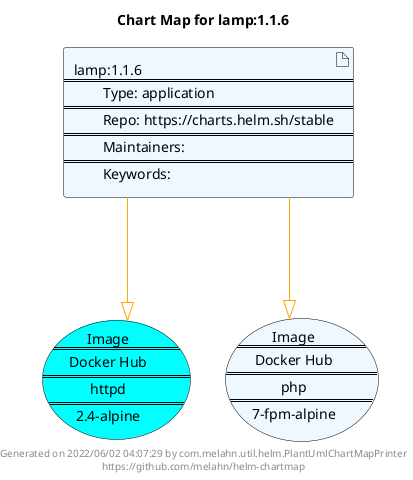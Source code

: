 @startuml
skinparam linetype ortho
skinparam backgroundColor white
skinparam usecaseBorderColor black
skinparam usecaseArrowColor LightSlateGray
skinparam artifactBorderColor black
skinparam artifactArrowColor LightSlateGray

title Chart Map for lamp:1.1.6

'There is one referenced Helm Chart
artifact "lamp:1.1.6\n====\n\tType: application\n====\n\tRepo: https://charts.helm.sh/stable\n====\n\tMaintainers: \n====\n\tKeywords: " as lamp_1_1_6 #AliceBlue

'There are 2 referenced Docker Images
usecase "Image\n====\nDocker Hub\n====\nhttpd\n====\n2.4-alpine" as httpd_2_4_alpine #Aqua
usecase "Image\n====\nDocker Hub\n====\nphp\n====\n7-fpm-alpine" as php_7_fpm_alpine #AliceBlue

'Chart Dependencies
lamp_1_1_6--[#orange]-|>httpd_2_4_alpine
lamp_1_1_6--[#orange]-|>php_7_fpm_alpine

center footer Generated on 2022/06/02 04:07:29 by com.melahn.util.helm.PlantUmlChartMapPrinter\nhttps://github.com/melahn/helm-chartmap
@enduml
